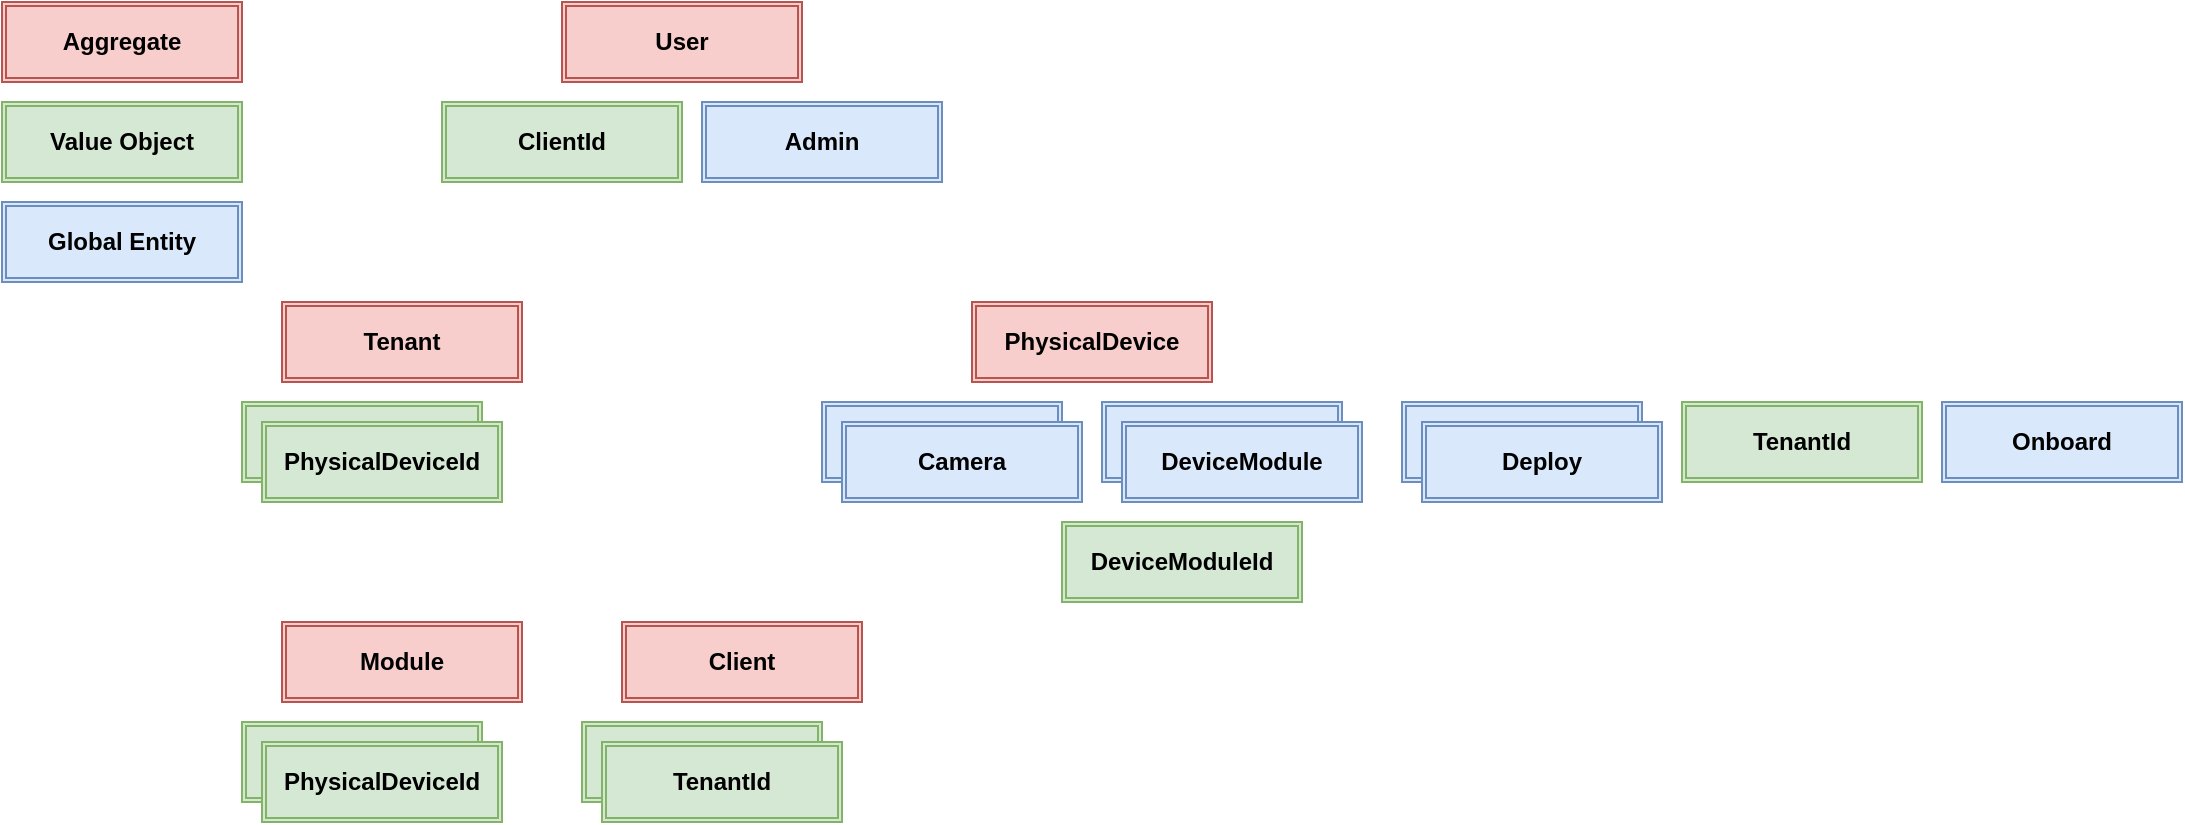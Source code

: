 <mxfile>
    <diagram id="X04-IPf44GO-i4eC53aM" name="Page-1">
        <mxGraphModel dx="1202" dy="719" grid="1" gridSize="10" guides="1" tooltips="1" connect="1" arrows="1" fold="1" page="1" pageScale="1" pageWidth="1169" pageHeight="827" math="0" shadow="0">
            <root>
                <mxCell id="0"/>
                <mxCell id="1" parent="0"/>
                <mxCell id="6" value="Aggregate" style="shape=ext;double=1;rounded=0;whiteSpace=wrap;html=1;fillColor=#f8cecc;strokeColor=#b85450;fontColor=#000000;fontStyle=1" parent="1" vertex="1">
                    <mxGeometry x="40" y="10" width="120" height="40" as="geometry"/>
                </mxCell>
                <mxCell id="7" value="Value Object" style="shape=ext;double=1;rounded=0;whiteSpace=wrap;html=1;fillColor=#d5e8d4;strokeColor=#82b366;fontStyle=1;fontColor=#000000;" parent="1" vertex="1">
                    <mxGeometry x="40" y="60" width="120" height="40" as="geometry"/>
                </mxCell>
                <mxCell id="8" value="User" style="shape=ext;double=1;rounded=0;whiteSpace=wrap;html=1;fillColor=#f8cecc;strokeColor=#b85450;fontColor=#000000;fontStyle=1" parent="1" vertex="1">
                    <mxGeometry x="320" y="10" width="120" height="40" as="geometry"/>
                </mxCell>
                <mxCell id="12" value="Tenant" style="shape=ext;double=1;rounded=0;whiteSpace=wrap;html=1;fillColor=#f8cecc;strokeColor=#b85450;fontStyle=1;fontColor=#000000;" parent="1" vertex="1">
                    <mxGeometry x="180" y="160" width="120" height="40" as="geometry"/>
                </mxCell>
                <mxCell id="14" value="PhysicalDeviceID" style="shape=ext;double=1;rounded=0;whiteSpace=wrap;html=1;fillColor=#d5e8d4;strokeColor=#82b366;fontStyle=1;fontColor=#000000;" parent="1" vertex="1">
                    <mxGeometry x="160" y="210" width="120" height="40" as="geometry"/>
                </mxCell>
                <mxCell id="15" value="PhysicalDevice" style="shape=ext;double=1;rounded=0;whiteSpace=wrap;html=1;fillColor=#f8cecc;strokeColor=#b85450;fontStyle=1;fontColor=#000000;" parent="1" vertex="1">
                    <mxGeometry x="525" y="160" width="120" height="40" as="geometry"/>
                </mxCell>
                <mxCell id="23" value="TenantId" style="shape=ext;double=1;rounded=0;whiteSpace=wrap;html=1;fillColor=#d5e8d4;strokeColor=#82b366;fontStyle=1;fontColor=#000000;" parent="1" vertex="1">
                    <mxGeometry x="880" y="210" width="120" height="40" as="geometry"/>
                </mxCell>
                <mxCell id="24" value="Module" style="shape=ext;double=1;rounded=0;whiteSpace=wrap;html=1;fillColor=#f8cecc;strokeColor=#b85450;fontStyle=1;fontColor=#000000;" parent="1" vertex="1">
                    <mxGeometry x="180" y="320" width="120" height="40" as="geometry"/>
                </mxCell>
                <mxCell id="25" value="PhysicalDeviceId" style="shape=ext;double=1;rounded=0;whiteSpace=wrap;html=1;fillColor=#d5e8d4;strokeColor=#82b366;fontStyle=1;fontColor=#000000;" parent="1" vertex="1">
                    <mxGeometry x="160" y="370" width="120" height="40" as="geometry"/>
                </mxCell>
                <mxCell id="26" value="Deploy" style="shape=ext;double=1;rounded=0;whiteSpace=wrap;html=1;fillColor=#dae8fc;strokeColor=#6c8ebf;fontStyle=1;fontColor=#000000;" parent="1" vertex="1">
                    <mxGeometry x="740" y="210" width="120" height="40" as="geometry"/>
                </mxCell>
                <mxCell id="28" value="ClientId" style="shape=ext;double=1;rounded=0;whiteSpace=wrap;html=1;fillColor=#d5e8d4;strokeColor=#82b366;fontStyle=1;fontColor=#000000;" parent="1" vertex="1">
                    <mxGeometry x="260" y="60" width="120" height="40" as="geometry"/>
                </mxCell>
                <mxCell id="29" value="Admin" style="shape=ext;double=1;rounded=0;whiteSpace=wrap;html=1;fillColor=#dae8fc;strokeColor=#6c8ebf;fontStyle=1;fontColor=#000000;" parent="1" vertex="1">
                    <mxGeometry x="390" y="60" width="120" height="40" as="geometry"/>
                </mxCell>
                <mxCell id="30" value="Client" style="shape=ext;double=1;rounded=0;whiteSpace=wrap;html=1;fillColor=#f8cecc;strokeColor=#b85450;fontStyle=1;fontColor=#000000;" parent="1" vertex="1">
                    <mxGeometry x="350" y="320" width="120" height="40" as="geometry"/>
                </mxCell>
                <mxCell id="32" value="PhysicalDeviceId" style="shape=ext;double=1;rounded=0;whiteSpace=wrap;html=1;fillColor=#d5e8d4;strokeColor=#82b366;fontStyle=1;fontColor=#000000;" parent="1" vertex="1">
                    <mxGeometry x="170" y="220" width="120" height="40" as="geometry"/>
                </mxCell>
                <mxCell id="34" value="Camera" style="shape=ext;double=1;rounded=0;whiteSpace=wrap;html=1;fillColor=#dae8fc;strokeColor=#6c8ebf;fontStyle=1;fontColor=#000000;" parent="1" vertex="1">
                    <mxGeometry x="450" y="210" width="120" height="40" as="geometry"/>
                </mxCell>
                <mxCell id="37" value="TenantId" style="shape=ext;double=1;rounded=0;whiteSpace=wrap;html=1;fillColor=#d5e8d4;strokeColor=#82b366;fontStyle=1;fontColor=#000000;" parent="1" vertex="1">
                    <mxGeometry x="330" y="370" width="120" height="40" as="geometry"/>
                </mxCell>
                <mxCell id="39" value="Global Entity" style="shape=ext;double=1;rounded=0;whiteSpace=wrap;html=1;fillColor=#dae8fc;strokeColor=#6c8ebf;fontStyle=1;fontColor=#000000;" parent="1" vertex="1">
                    <mxGeometry x="40" y="110" width="120" height="40" as="geometry"/>
                </mxCell>
                <mxCell id="40" value="Deploy" style="shape=ext;double=1;rounded=0;whiteSpace=wrap;html=1;fillColor=#dae8fc;strokeColor=#6c8ebf;fontStyle=1;fontColor=#000000;" parent="1" vertex="1">
                    <mxGeometry x="750" y="220" width="120" height="40" as="geometry"/>
                </mxCell>
                <mxCell id="41" value="TenantId" style="shape=ext;double=1;rounded=0;whiteSpace=wrap;html=1;fillColor=#d5e8d4;strokeColor=#82b366;fontStyle=1;fontColor=#000000;" vertex="1" parent="1">
                    <mxGeometry x="340" y="380" width="120" height="40" as="geometry"/>
                </mxCell>
                <mxCell id="42" value="PhysicalDeviceId" style="shape=ext;double=1;rounded=0;whiteSpace=wrap;html=1;fillColor=#d5e8d4;strokeColor=#82b366;fontStyle=1;fontColor=#000000;" vertex="1" parent="1">
                    <mxGeometry x="170" y="380" width="120" height="40" as="geometry"/>
                </mxCell>
                <mxCell id="43" value="Onboard" style="shape=ext;double=1;rounded=0;whiteSpace=wrap;html=1;fillColor=#dae8fc;strokeColor=#6c8ebf;fontStyle=1;fontColor=#000000;" vertex="1" parent="1">
                    <mxGeometry x="1010" y="210" width="120" height="40" as="geometry"/>
                </mxCell>
                <mxCell id="44" value="Camera" style="shape=ext;double=1;rounded=0;whiteSpace=wrap;html=1;fillColor=#dae8fc;strokeColor=#6c8ebf;fontStyle=1;fontColor=#000000;" vertex="1" parent="1">
                    <mxGeometry x="460" y="220" width="120" height="40" as="geometry"/>
                </mxCell>
                <mxCell id="45" value="DeviceModule" style="shape=ext;double=1;rounded=0;whiteSpace=wrap;html=1;fillColor=#dae8fc;strokeColor=#6c8ebf;fontStyle=1;fontColor=#000000;" vertex="1" parent="1">
                    <mxGeometry x="590" y="210" width="120" height="40" as="geometry"/>
                </mxCell>
                <mxCell id="47" value="DeviceModule" style="shape=ext;double=1;rounded=0;whiteSpace=wrap;html=1;fillColor=#dae8fc;strokeColor=#6c8ebf;fontStyle=1;fontColor=#000000;" vertex="1" parent="1">
                    <mxGeometry x="600" y="220" width="120" height="40" as="geometry"/>
                </mxCell>
                <mxCell id="48" value="DeviceModuleId" style="shape=ext;double=1;rounded=0;whiteSpace=wrap;html=1;fillColor=#d5e8d4;strokeColor=#82b366;fontStyle=1;fontColor=#000000;" vertex="1" parent="1">
                    <mxGeometry x="570" y="270" width="120" height="40" as="geometry"/>
                </mxCell>
            </root>
        </mxGraphModel>
    </diagram>
</mxfile>